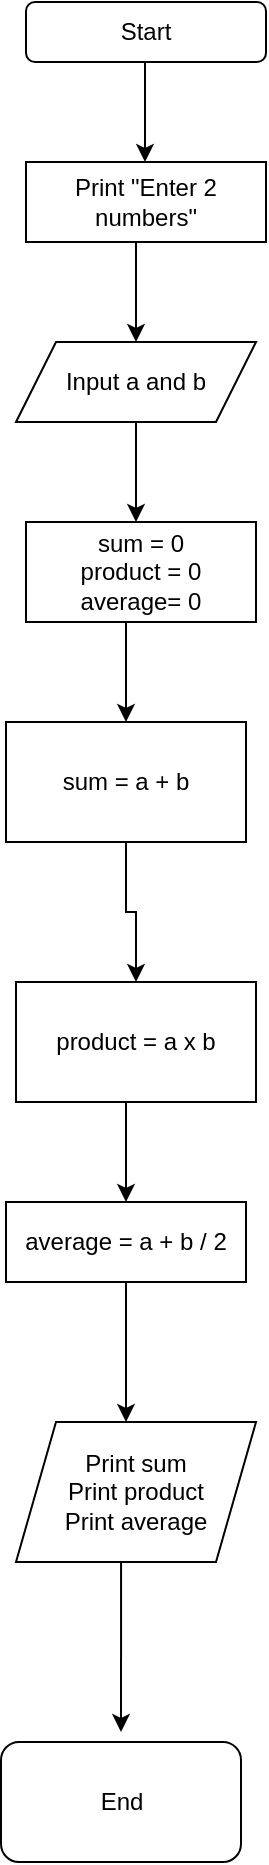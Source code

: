 <mxfile version="22.1.3" type="github">
  <diagram name="Page-1" id="CS9CugXSs1GRP18YRC-i">
    <mxGraphModel dx="1715" dy="1263" grid="1" gridSize="10" guides="1" tooltips="1" connect="1" arrows="1" fold="1" page="1" pageScale="1" pageWidth="850" pageHeight="1100" math="0" shadow="0">
      <root>
        <mxCell id="0" />
        <mxCell id="1" parent="0" />
        <mxCell id="_0yW6vMmBOVeN3PkM4U8-2" value="" style="endArrow=classic;html=1;rounded=0;" edge="1" parent="1">
          <mxGeometry width="50" height="50" relative="1" as="geometry">
            <mxPoint x="360" y="230" as="sourcePoint" />
            <mxPoint x="360" y="280" as="targetPoint" />
          </mxGeometry>
        </mxCell>
        <mxCell id="_0yW6vMmBOVeN3PkM4U8-3" value="" style="endArrow=classic;html=1;rounded=0;" edge="1" parent="1">
          <mxGeometry width="50" height="50" relative="1" as="geometry">
            <mxPoint x="364.5" y="120" as="sourcePoint" />
            <mxPoint x="364.5" y="190" as="targetPoint" />
          </mxGeometry>
        </mxCell>
        <mxCell id="_0yW6vMmBOVeN3PkM4U8-4" value="Print &quot;Enter 2 numbers&quot;" style="rounded=0;whiteSpace=wrap;html=1;" vertex="1" parent="1">
          <mxGeometry x="305" y="190" width="120" height="40" as="geometry" />
        </mxCell>
        <mxCell id="_0yW6vMmBOVeN3PkM4U8-6" value="" style="endArrow=classic;html=1;rounded=0;" edge="1" parent="1">
          <mxGeometry width="50" height="50" relative="1" as="geometry">
            <mxPoint x="360" y="320" as="sourcePoint" />
            <mxPoint x="360" y="370" as="targetPoint" />
          </mxGeometry>
        </mxCell>
        <mxCell id="_0yW6vMmBOVeN3PkM4U8-10" value="sum = 0&lt;br&gt;product = 0&lt;br&gt;average= 0" style="rounded=0;whiteSpace=wrap;html=1;" vertex="1" parent="1">
          <mxGeometry x="305" y="370" width="115" height="50" as="geometry" />
        </mxCell>
        <mxCell id="_0yW6vMmBOVeN3PkM4U8-11" value="" style="endArrow=classic;html=1;rounded=0;entryX=0.5;entryY=0;entryDx=0;entryDy=0;" edge="1" parent="1">
          <mxGeometry width="50" height="50" relative="1" as="geometry">
            <mxPoint x="355" y="420" as="sourcePoint" />
            <mxPoint x="355" y="470" as="targetPoint" />
          </mxGeometry>
        </mxCell>
        <mxCell id="_0yW6vMmBOVeN3PkM4U8-22" value="Start" style="rounded=1;whiteSpace=wrap;html=1;" vertex="1" parent="1">
          <mxGeometry x="305" y="110" width="120" height="30" as="geometry" />
        </mxCell>
        <mxCell id="_0yW6vMmBOVeN3PkM4U8-28" value="" style="edgeStyle=orthogonalEdgeStyle;rounded=0;orthogonalLoop=1;jettySize=auto;html=1;" edge="1" parent="1">
          <mxGeometry relative="1" as="geometry">
            <mxPoint x="355" y="660" as="sourcePoint" />
            <mxPoint x="355" y="710" as="targetPoint" />
          </mxGeometry>
        </mxCell>
        <mxCell id="_0yW6vMmBOVeN3PkM4U8-31" value="" style="edgeStyle=orthogonalEdgeStyle;rounded=0;orthogonalLoop=1;jettySize=auto;html=1;" edge="1" parent="1" source="_0yW6vMmBOVeN3PkM4U8-29">
          <mxGeometry relative="1" as="geometry">
            <mxPoint x="355" y="820" as="targetPoint" />
          </mxGeometry>
        </mxCell>
        <mxCell id="_0yW6vMmBOVeN3PkM4U8-29" value="average = a + b / 2" style="rounded=0;whiteSpace=wrap;html=1;" vertex="1" parent="1">
          <mxGeometry x="295" y="710" width="120" height="40" as="geometry" />
        </mxCell>
        <mxCell id="_0yW6vMmBOVeN3PkM4U8-39" value="" style="edgeStyle=orthogonalEdgeStyle;rounded=0;orthogonalLoop=1;jettySize=auto;html=1;" edge="1" parent="1">
          <mxGeometry relative="1" as="geometry">
            <mxPoint x="352.538" y="890.0" as="sourcePoint" />
            <mxPoint x="352.5" y="975.0" as="targetPoint" />
          </mxGeometry>
        </mxCell>
        <mxCell id="_0yW6vMmBOVeN3PkM4U8-33" value="product = a x b" style="rounded=0;whiteSpace=wrap;html=1;" vertex="1" parent="1">
          <mxGeometry x="300" y="600" width="120" height="60" as="geometry" />
        </mxCell>
        <mxCell id="_0yW6vMmBOVeN3PkM4U8-35" value="" style="edgeStyle=orthogonalEdgeStyle;rounded=0;orthogonalLoop=1;jettySize=auto;html=1;" edge="1" parent="1" source="_0yW6vMmBOVeN3PkM4U8-34" target="_0yW6vMmBOVeN3PkM4U8-33">
          <mxGeometry relative="1" as="geometry" />
        </mxCell>
        <mxCell id="_0yW6vMmBOVeN3PkM4U8-34" value="sum = a + b" style="rounded=0;whiteSpace=wrap;html=1;" vertex="1" parent="1">
          <mxGeometry x="295" y="470" width="120" height="60" as="geometry" />
        </mxCell>
        <mxCell id="_0yW6vMmBOVeN3PkM4U8-37" value="Input a and b" style="shape=parallelogram;perimeter=parallelogramPerimeter;whiteSpace=wrap;html=1;fixedSize=1;" vertex="1" parent="1">
          <mxGeometry x="300" y="280" width="120" height="40" as="geometry" />
        </mxCell>
        <mxCell id="_0yW6vMmBOVeN3PkM4U8-40" value="End" style="rounded=1;whiteSpace=wrap;html=1;" vertex="1" parent="1">
          <mxGeometry x="292.5" y="980" width="120" height="60" as="geometry" />
        </mxCell>
        <mxCell id="_0yW6vMmBOVeN3PkM4U8-41" value="Print sum&lt;br style=&quot;border-color: var(--border-color);&quot;&gt;Print product&lt;br style=&quot;border-color: var(--border-color);&quot;&gt;Print average" style="shape=parallelogram;perimeter=parallelogramPerimeter;whiteSpace=wrap;html=1;fixedSize=1;" vertex="1" parent="1">
          <mxGeometry x="300" y="820" width="120" height="70" as="geometry" />
        </mxCell>
      </root>
    </mxGraphModel>
  </diagram>
</mxfile>
